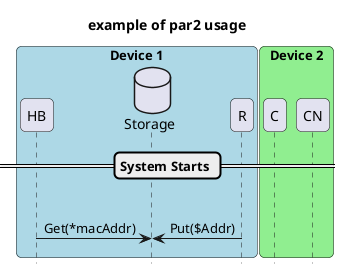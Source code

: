 
@startuml
'!pragma teoz true
skinparam roundcorner 10

title
example of par2 usage
end title

!procedure $getAddr($Answer,$interval)
group one
  HB -> MAC :  Get(*macAddr)
 end
 group two
  MAC --> HB : $Answer
 end
!endprocedure

!procedure $putAddr($Addr,$interval)
  R -> MAC :  Put($Addr)
!endprocedure

!procedure $lldp($Source,$Value,$interval)
  $Source -> R :  LLDP($Value)
!endprocedure

hide footbox

box "Device 1" #LightBlue
participant HB
database Storage as MAC
participant R
end box

box "Device 2" #LightGreen
participant C
participant CN
end box

== System Starts ==

par2
 'group one
  HB -> MAC :  Get(*macAddr)
 'end
' group two
'  MAC --> HB : $Answer
' end
else
R -> MAC :  Put($Addr)
'$putAddr("MAC1",135)
'
'else
'$lldp("C","MAC1",10)

end
@enduml
@startuml
!pragma teoz true

box "group 1" #lightblue
    Participant P1
    Participant P2
end box
' I would like to insert an horizontal minimu space constraint here
box "group 2" #lightgreen
    Participant P3
    Participant P4
end box
par2
 P1->P2
'With the 2 next lines it crash
else
 P3->P4
end
@enduml
@startuml
!pragma teoz true
skinparam BoxPadding 40

box "group 1" #lightblue
    Participant P1
    Participant P2
end box
' I would like to insert an horizontal minimu space constraint here
box "group 2" #lightgreen
    Participant P3
    Participant P4
end box

par2
    loop forever
        P1 -> P2
        P2 --> P1
        end
else
    loop forever
        P3 -> P4
        P4 --> P3
    end
end
@enduml
@startuml
!pragma teoz true
skinparam BoxPadding 40

box "group 1" #lightblue
    Participant P1
    Participant P2
end box
' I would like to insert an horizontal minimu space constraint here
box "group 2" #lightgreen
    Participant P3
    Participant P4
end box

loop forever
    P1 -> P2
    P2 --> P1
end

& loop forever
    P3 -> P4
    P4 --> P3
end

@enduml
@startuml
!pragma teoz true
skinparam roundcorner 10

title
example of par2 usage
end title

!procedure $getAddr($Answer,$interval)
  HB -> MAC :  Get(*macAddr)
  MAC --> HB : $Answer
!endprocedure

!procedure $putAddr($Addr,$interval)
  R -> MAC :  Put($Addr)
!endprocedure

!procedure $lldp($Source,$Value,$interval)
  $Source -> R :  LLDP($Value)
!endprocedure

hide footbox

box "Device 1" #LightBlue
participant HB
database Storage as MAC
participant R
end box

box "Device 2" #LightGreen
participant C
participant CN
end box

== System Starts ==

par2

$getAddr(0,30)

else

$putAddr("MAC1",135)

else
$lldp("C","MAC1",10)


end
@enduml
@startuml
!pragma teoz true
skinparam BoxPadding 40

box "group 1" #lightblue
    Participant P1
    Participant P2
end box
' I would like to insert an horizontal minimu space constraint here
box "group 2" #lightgreen
    Participant P3
    Participant P4
end box

par2
    loop forever
        P1 -> P2
        P2 --> P1
        end
else
    loop forever
        P3 -> P4
        P4 --> P3
    end
end
@enduml
@startuml

!pragma teoz true
Alice -> Bob : hello
& Charlie -> Bob : hi

group Friends

Alice -> Bob : hello
& Charlie -> Bob : hi

end
@enduml


